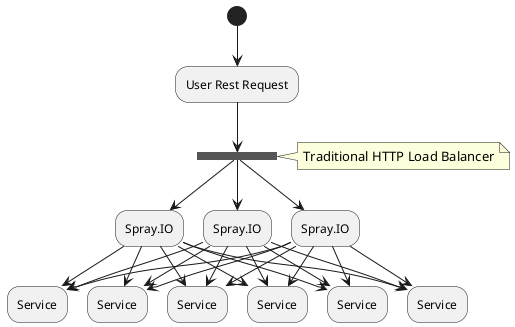 @startuml

(*) --> "User Rest Request"

--> === lb ===
note right: Traditional HTTP Load Balancer

=== lb === --> "Spray.IO" as s1
=== lb === --> "Spray.IO" as s2
=== lb === --> "Spray.IO" as s3

s1 --> "Service" as sv1
s1 --> "Service" as sv2
s1 --> "Service" as sv3
s1 --> "Service" as sv4
s1 --> "Service" as sv5
s1 --> "Service" as sv6

s2 --> sv1
s2 --> sv2
s2 --> sv3
s2 --> sv4
s2 --> sv5
s2 --> sv6

s3 --> sv1
s3 --> sv2
s3 --> sv3
s3 --> sv4
s3 --> sv5
s3 --> sv6

@enduml